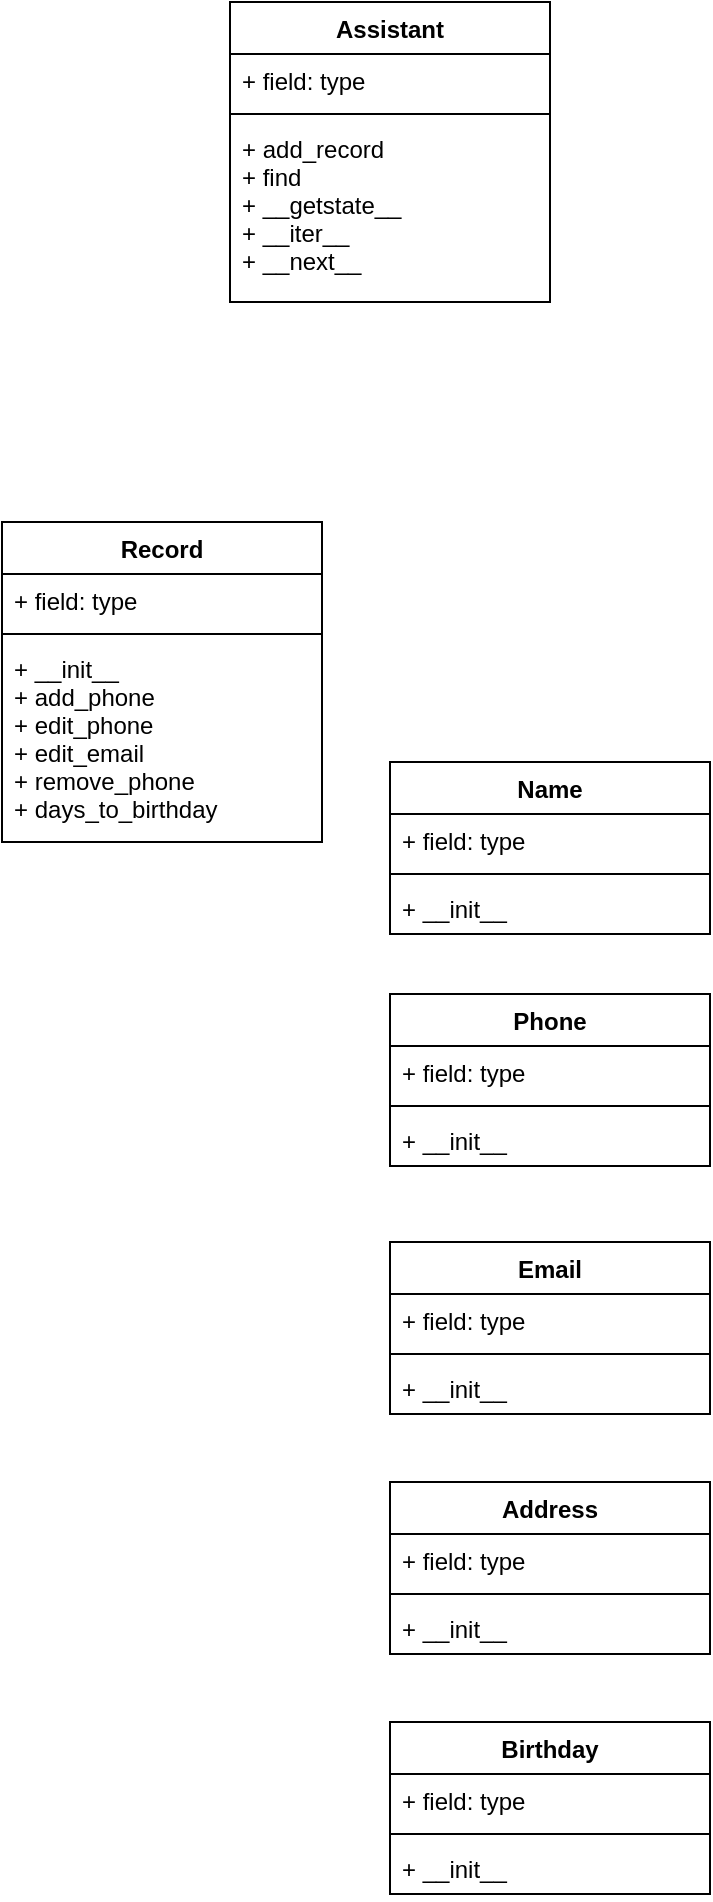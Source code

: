 <mxfile version="14.9.0" type="github"><diagram id="KTAPZoMr9igp3vG3SDIv" name="Page-1"><mxGraphModel dx="1422" dy="794" grid="1" gridSize="10" guides="1" tooltips="1" connect="1" arrows="1" fold="1" page="1" pageScale="1" pageWidth="827" pageHeight="1169" math="0" shadow="0"><root><mxCell id="0"/><mxCell id="1" parent="0"/><mxCell id="GIpa7hGnhRuDA3hy4v9G-9" value="Assistant" style="swimlane;fontStyle=1;align=center;verticalAlign=top;childLayout=stackLayout;horizontal=1;startSize=26;horizontalStack=0;resizeParent=1;resizeParentMax=0;resizeLast=0;collapsible=1;marginBottom=0;" vertex="1" parent="1"><mxGeometry x="334" y="20" width="160" height="150" as="geometry"/></mxCell><mxCell id="GIpa7hGnhRuDA3hy4v9G-10" value="+ field: type" style="text;strokeColor=none;fillColor=none;align=left;verticalAlign=top;spacingLeft=4;spacingRight=4;overflow=hidden;rotatable=0;points=[[0,0.5],[1,0.5]];portConstraint=eastwest;" vertex="1" parent="GIpa7hGnhRuDA3hy4v9G-9"><mxGeometry y="26" width="160" height="26" as="geometry"/></mxCell><mxCell id="GIpa7hGnhRuDA3hy4v9G-11" value="" style="line;strokeWidth=1;fillColor=none;align=left;verticalAlign=middle;spacingTop=-1;spacingLeft=3;spacingRight=3;rotatable=0;labelPosition=right;points=[];portConstraint=eastwest;" vertex="1" parent="GIpa7hGnhRuDA3hy4v9G-9"><mxGeometry y="52" width="160" height="8" as="geometry"/></mxCell><mxCell id="GIpa7hGnhRuDA3hy4v9G-12" value="+ add_record&#10;+ find&#10;+ __getstate__&#10;+ __iter__&#10;+ __next__" style="text;strokeColor=none;fillColor=none;align=left;verticalAlign=top;spacingLeft=4;spacingRight=4;overflow=hidden;rotatable=0;points=[[0,0.5],[1,0.5]];portConstraint=eastwest;" vertex="1" parent="GIpa7hGnhRuDA3hy4v9G-9"><mxGeometry y="60" width="160" height="90" as="geometry"/></mxCell><mxCell id="GIpa7hGnhRuDA3hy4v9G-13" value="Name" style="swimlane;fontStyle=1;align=center;verticalAlign=top;childLayout=stackLayout;horizontal=1;startSize=26;horizontalStack=0;resizeParent=1;resizeParentMax=0;resizeLast=0;collapsible=1;marginBottom=0;" vertex="1" parent="1"><mxGeometry x="414" y="400" width="160" height="86" as="geometry"/></mxCell><mxCell id="GIpa7hGnhRuDA3hy4v9G-14" value="+ field: type" style="text;strokeColor=none;fillColor=none;align=left;verticalAlign=top;spacingLeft=4;spacingRight=4;overflow=hidden;rotatable=0;points=[[0,0.5],[1,0.5]];portConstraint=eastwest;" vertex="1" parent="GIpa7hGnhRuDA3hy4v9G-13"><mxGeometry y="26" width="160" height="26" as="geometry"/></mxCell><mxCell id="GIpa7hGnhRuDA3hy4v9G-15" value="" style="line;strokeWidth=1;fillColor=none;align=left;verticalAlign=middle;spacingTop=-1;spacingLeft=3;spacingRight=3;rotatable=0;labelPosition=right;points=[];portConstraint=eastwest;" vertex="1" parent="GIpa7hGnhRuDA3hy4v9G-13"><mxGeometry y="52" width="160" height="8" as="geometry"/></mxCell><mxCell id="GIpa7hGnhRuDA3hy4v9G-16" value="+ __init__" style="text;strokeColor=none;fillColor=none;align=left;verticalAlign=top;spacingLeft=4;spacingRight=4;overflow=hidden;rotatable=0;points=[[0,0.5],[1,0.5]];portConstraint=eastwest;" vertex="1" parent="GIpa7hGnhRuDA3hy4v9G-13"><mxGeometry y="60" width="160" height="26" as="geometry"/></mxCell><mxCell id="GIpa7hGnhRuDA3hy4v9G-17" value="Phone" style="swimlane;fontStyle=1;align=center;verticalAlign=top;childLayout=stackLayout;horizontal=1;startSize=26;horizontalStack=0;resizeParent=1;resizeParentMax=0;resizeLast=0;collapsible=1;marginBottom=0;" vertex="1" parent="1"><mxGeometry x="414" y="516" width="160" height="86" as="geometry"/></mxCell><mxCell id="GIpa7hGnhRuDA3hy4v9G-18" value="+ field: type" style="text;strokeColor=none;fillColor=none;align=left;verticalAlign=top;spacingLeft=4;spacingRight=4;overflow=hidden;rotatable=0;points=[[0,0.5],[1,0.5]];portConstraint=eastwest;" vertex="1" parent="GIpa7hGnhRuDA3hy4v9G-17"><mxGeometry y="26" width="160" height="26" as="geometry"/></mxCell><mxCell id="GIpa7hGnhRuDA3hy4v9G-19" value="" style="line;strokeWidth=1;fillColor=none;align=left;verticalAlign=middle;spacingTop=-1;spacingLeft=3;spacingRight=3;rotatable=0;labelPosition=right;points=[];portConstraint=eastwest;" vertex="1" parent="GIpa7hGnhRuDA3hy4v9G-17"><mxGeometry y="52" width="160" height="8" as="geometry"/></mxCell><mxCell id="GIpa7hGnhRuDA3hy4v9G-20" value="+ __init__" style="text;strokeColor=none;fillColor=none;align=left;verticalAlign=top;spacingLeft=4;spacingRight=4;overflow=hidden;rotatable=0;points=[[0,0.5],[1,0.5]];portConstraint=eastwest;" vertex="1" parent="GIpa7hGnhRuDA3hy4v9G-17"><mxGeometry y="60" width="160" height="26" as="geometry"/></mxCell><mxCell id="GIpa7hGnhRuDA3hy4v9G-21" value="Email" style="swimlane;fontStyle=1;align=center;verticalAlign=top;childLayout=stackLayout;horizontal=1;startSize=26;horizontalStack=0;resizeParent=1;resizeParentMax=0;resizeLast=0;collapsible=1;marginBottom=0;" vertex="1" parent="1"><mxGeometry x="414" y="640" width="160" height="86" as="geometry"/></mxCell><mxCell id="GIpa7hGnhRuDA3hy4v9G-22" value="+ field: type" style="text;strokeColor=none;fillColor=none;align=left;verticalAlign=top;spacingLeft=4;spacingRight=4;overflow=hidden;rotatable=0;points=[[0,0.5],[1,0.5]];portConstraint=eastwest;" vertex="1" parent="GIpa7hGnhRuDA3hy4v9G-21"><mxGeometry y="26" width="160" height="26" as="geometry"/></mxCell><mxCell id="GIpa7hGnhRuDA3hy4v9G-23" value="" style="line;strokeWidth=1;fillColor=none;align=left;verticalAlign=middle;spacingTop=-1;spacingLeft=3;spacingRight=3;rotatable=0;labelPosition=right;points=[];portConstraint=eastwest;" vertex="1" parent="GIpa7hGnhRuDA3hy4v9G-21"><mxGeometry y="52" width="160" height="8" as="geometry"/></mxCell><mxCell id="GIpa7hGnhRuDA3hy4v9G-24" value="+ __init__" style="text;strokeColor=none;fillColor=none;align=left;verticalAlign=top;spacingLeft=4;spacingRight=4;overflow=hidden;rotatable=0;points=[[0,0.5],[1,0.5]];portConstraint=eastwest;" vertex="1" parent="GIpa7hGnhRuDA3hy4v9G-21"><mxGeometry y="60" width="160" height="26" as="geometry"/></mxCell><mxCell id="GIpa7hGnhRuDA3hy4v9G-25" value="Address" style="swimlane;fontStyle=1;align=center;verticalAlign=top;childLayout=stackLayout;horizontal=1;startSize=26;horizontalStack=0;resizeParent=1;resizeParentMax=0;resizeLast=0;collapsible=1;marginBottom=0;" vertex="1" parent="1"><mxGeometry x="414" y="760" width="160" height="86" as="geometry"/></mxCell><mxCell id="GIpa7hGnhRuDA3hy4v9G-26" value="+ field: type" style="text;strokeColor=none;fillColor=none;align=left;verticalAlign=top;spacingLeft=4;spacingRight=4;overflow=hidden;rotatable=0;points=[[0,0.5],[1,0.5]];portConstraint=eastwest;" vertex="1" parent="GIpa7hGnhRuDA3hy4v9G-25"><mxGeometry y="26" width="160" height="26" as="geometry"/></mxCell><mxCell id="GIpa7hGnhRuDA3hy4v9G-27" value="" style="line;strokeWidth=1;fillColor=none;align=left;verticalAlign=middle;spacingTop=-1;spacingLeft=3;spacingRight=3;rotatable=0;labelPosition=right;points=[];portConstraint=eastwest;" vertex="1" parent="GIpa7hGnhRuDA3hy4v9G-25"><mxGeometry y="52" width="160" height="8" as="geometry"/></mxCell><mxCell id="GIpa7hGnhRuDA3hy4v9G-28" value="+ __init__" style="text;strokeColor=none;fillColor=none;align=left;verticalAlign=top;spacingLeft=4;spacingRight=4;overflow=hidden;rotatable=0;points=[[0,0.5],[1,0.5]];portConstraint=eastwest;" vertex="1" parent="GIpa7hGnhRuDA3hy4v9G-25"><mxGeometry y="60" width="160" height="26" as="geometry"/></mxCell><mxCell id="GIpa7hGnhRuDA3hy4v9G-29" value="Birthday" style="swimlane;fontStyle=1;align=center;verticalAlign=top;childLayout=stackLayout;horizontal=1;startSize=26;horizontalStack=0;resizeParent=1;resizeParentMax=0;resizeLast=0;collapsible=1;marginBottom=0;" vertex="1" parent="1"><mxGeometry x="414" y="880" width="160" height="86" as="geometry"/></mxCell><mxCell id="GIpa7hGnhRuDA3hy4v9G-30" value="+ field: type" style="text;strokeColor=none;fillColor=none;align=left;verticalAlign=top;spacingLeft=4;spacingRight=4;overflow=hidden;rotatable=0;points=[[0,0.5],[1,0.5]];portConstraint=eastwest;" vertex="1" parent="GIpa7hGnhRuDA3hy4v9G-29"><mxGeometry y="26" width="160" height="26" as="geometry"/></mxCell><mxCell id="GIpa7hGnhRuDA3hy4v9G-31" value="" style="line;strokeWidth=1;fillColor=none;align=left;verticalAlign=middle;spacingTop=-1;spacingLeft=3;spacingRight=3;rotatable=0;labelPosition=right;points=[];portConstraint=eastwest;" vertex="1" parent="GIpa7hGnhRuDA3hy4v9G-29"><mxGeometry y="52" width="160" height="8" as="geometry"/></mxCell><mxCell id="GIpa7hGnhRuDA3hy4v9G-32" value="+ __init__" style="text;strokeColor=none;fillColor=none;align=left;verticalAlign=top;spacingLeft=4;spacingRight=4;overflow=hidden;rotatable=0;points=[[0,0.5],[1,0.5]];portConstraint=eastwest;" vertex="1" parent="GIpa7hGnhRuDA3hy4v9G-29"><mxGeometry y="60" width="160" height="26" as="geometry"/></mxCell><mxCell id="GIpa7hGnhRuDA3hy4v9G-33" value="Record" style="swimlane;fontStyle=1;align=center;verticalAlign=top;childLayout=stackLayout;horizontal=1;startSize=26;horizontalStack=0;resizeParent=1;resizeParentMax=0;resizeLast=0;collapsible=1;marginBottom=0;" vertex="1" parent="1"><mxGeometry x="220" y="280" width="160" height="160" as="geometry"/></mxCell><mxCell id="GIpa7hGnhRuDA3hy4v9G-34" value="+ field: type" style="text;strokeColor=none;fillColor=none;align=left;verticalAlign=top;spacingLeft=4;spacingRight=4;overflow=hidden;rotatable=0;points=[[0,0.5],[1,0.5]];portConstraint=eastwest;" vertex="1" parent="GIpa7hGnhRuDA3hy4v9G-33"><mxGeometry y="26" width="160" height="26" as="geometry"/></mxCell><mxCell id="GIpa7hGnhRuDA3hy4v9G-35" value="" style="line;strokeWidth=1;fillColor=none;align=left;verticalAlign=middle;spacingTop=-1;spacingLeft=3;spacingRight=3;rotatable=0;labelPosition=right;points=[];portConstraint=eastwest;" vertex="1" parent="GIpa7hGnhRuDA3hy4v9G-33"><mxGeometry y="52" width="160" height="8" as="geometry"/></mxCell><mxCell id="GIpa7hGnhRuDA3hy4v9G-36" value="+ __init__&#10;+ add_phone&#10;+ edit_phone&#10;+ edit_email&#10;+ remove_phone&#10;+ days_to_birthday" style="text;strokeColor=none;fillColor=none;align=left;verticalAlign=top;spacingLeft=4;spacingRight=4;overflow=hidden;rotatable=0;points=[[0,0.5],[1,0.5]];portConstraint=eastwest;" vertex="1" parent="GIpa7hGnhRuDA3hy4v9G-33"><mxGeometry y="60" width="160" height="100" as="geometry"/></mxCell></root></mxGraphModel></diagram></mxfile>